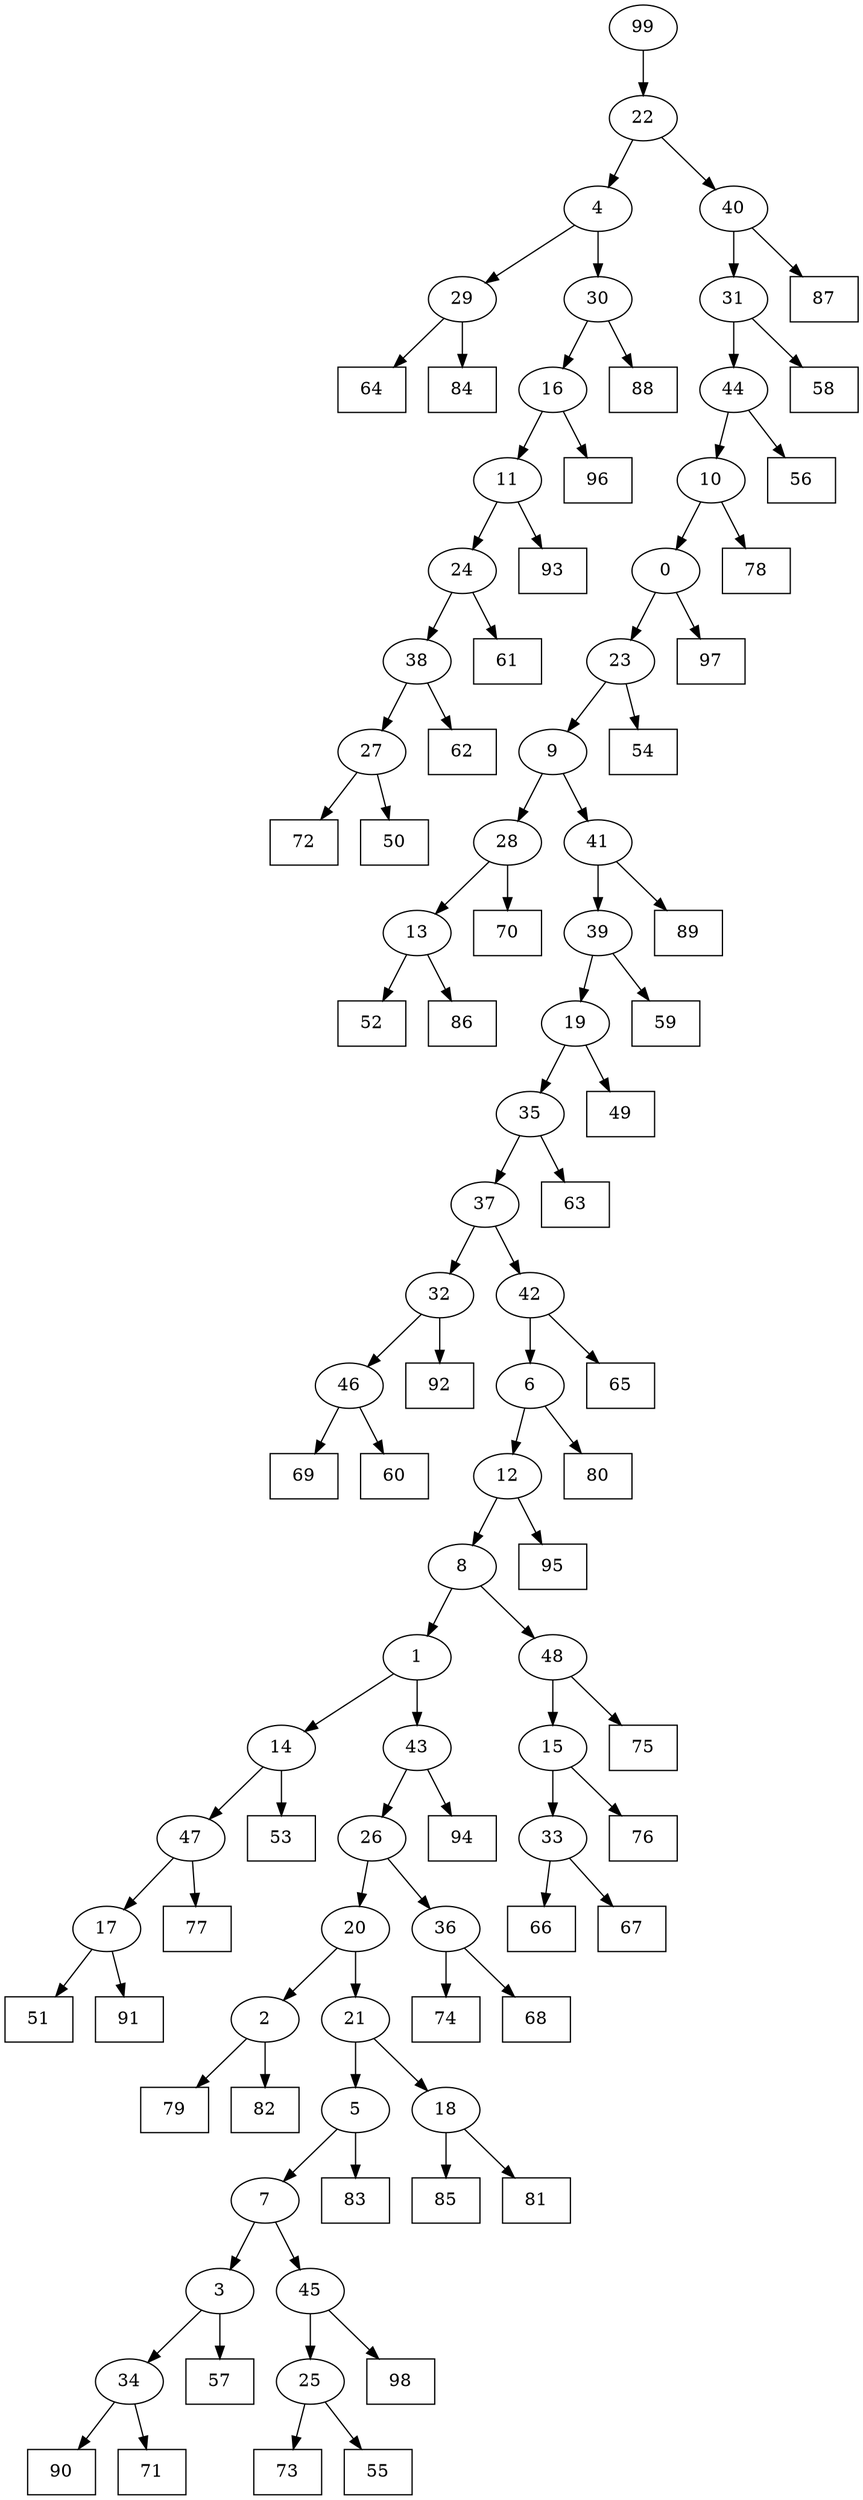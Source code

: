 digraph G {
0[label="0"];
1[label="1"];
2[label="2"];
3[label="3"];
4[label="4"];
5[label="5"];
6[label="6"];
7[label="7"];
8[label="8"];
9[label="9"];
10[label="10"];
11[label="11"];
12[label="12"];
13[label="13"];
14[label="14"];
15[label="15"];
16[label="16"];
17[label="17"];
18[label="18"];
19[label="19"];
20[label="20"];
21[label="21"];
22[label="22"];
23[label="23"];
24[label="24"];
25[label="25"];
26[label="26"];
27[label="27"];
28[label="28"];
29[label="29"];
30[label="30"];
31[label="31"];
32[label="32"];
33[label="33"];
34[label="34"];
35[label="35"];
36[label="36"];
37[label="37"];
38[label="38"];
39[label="39"];
40[label="40"];
41[label="41"];
42[label="42"];
43[label="43"];
44[label="44"];
45[label="45"];
46[label="46"];
47[label="47"];
48[label="48"];
49[shape=box,label="88"];
50[shape=box,label="90"];
51[shape=box,label="61"];
52[shape=box,label="59"];
53[shape=box,label="89"];
54[shape=box,label="83"];
55[shape=box,label="85"];
56[shape=box,label="74"];
57[shape=box,label="51"];
58[shape=box,label="65"];
59[shape=box,label="49"];
60[shape=box,label="73"];
61[shape=box,label="81"];
62[shape=box,label="66"];
63[shape=box,label="77"];
64[shape=box,label="71"];
65[shape=box,label="64"];
66[shape=box,label="67"];
67[shape=box,label="84"];
68[shape=box,label="72"];
69[shape=box,label="75"];
70[shape=box,label="79"];
71[shape=box,label="96"];
72[shape=box,label="87"];
73[shape=box,label="80"];
74[shape=box,label="63"];
75[shape=box,label="98"];
76[shape=box,label="94"];
77[shape=box,label="70"];
78[shape=box,label="62"];
79[shape=box,label="91"];
80[shape=box,label="69"];
81[shape=box,label="60"];
82[shape=box,label="68"];
83[shape=box,label="93"];
84[shape=box,label="92"];
85[shape=box,label="50"];
86[shape=box,label="58"];
87[shape=box,label="52"];
88[shape=box,label="53"];
89[shape=box,label="54"];
90[shape=box,label="86"];
91[shape=box,label="78"];
92[shape=box,label="55"];
93[shape=box,label="56"];
94[shape=box,label="57"];
95[shape=box,label="97"];
96[shape=box,label="95"];
97[shape=box,label="76"];
98[shape=box,label="82"];
99[label="99"];
12->96 ;
27->85 ;
1->14 ;
16->71 ;
14->88 ;
31->86 ;
29->65 ;
3->94 ;
26->20 ;
17->79 ;
36->82 ;
5->7 ;
28->77 ;
25->60 ;
39->52 ;
34->64 ;
19->35 ;
14->47 ;
23->9 ;
3->34 ;
34->50 ;
7->3 ;
36->56 ;
35->37 ;
45->25 ;
25->92 ;
6->12 ;
43->76 ;
32->84 ;
42->58 ;
19->59 ;
7->45 ;
45->75 ;
9->41 ;
41->53 ;
1->43 ;
0->23 ;
44->93 ;
42->6 ;
12->8 ;
8->1 ;
24->51 ;
33->66 ;
5->54 ;
11->24 ;
2->70 ;
31->44 ;
41->39 ;
39->19 ;
27->68 ;
8->48 ;
20->2 ;
2->98 ;
18->61 ;
9->28 ;
99->22 ;
11->83 ;
40->31 ;
18->55 ;
37->42 ;
15->97 ;
47->63 ;
29->67 ;
35->74 ;
47->17 ;
17->57 ;
30->16 ;
16->11 ;
43->26 ;
26->36 ;
13->87 ;
37->32 ;
44->10 ;
22->40 ;
40->72 ;
46->80 ;
6->73 ;
38->27 ;
4->30 ;
30->49 ;
23->89 ;
32->46 ;
46->81 ;
22->4 ;
4->29 ;
0->95 ;
33->62 ;
28->13 ;
13->90 ;
48->15 ;
15->33 ;
48->69 ;
21->5 ;
10->0 ;
24->38 ;
38->78 ;
10->91 ;
20->21 ;
21->18 ;
}
